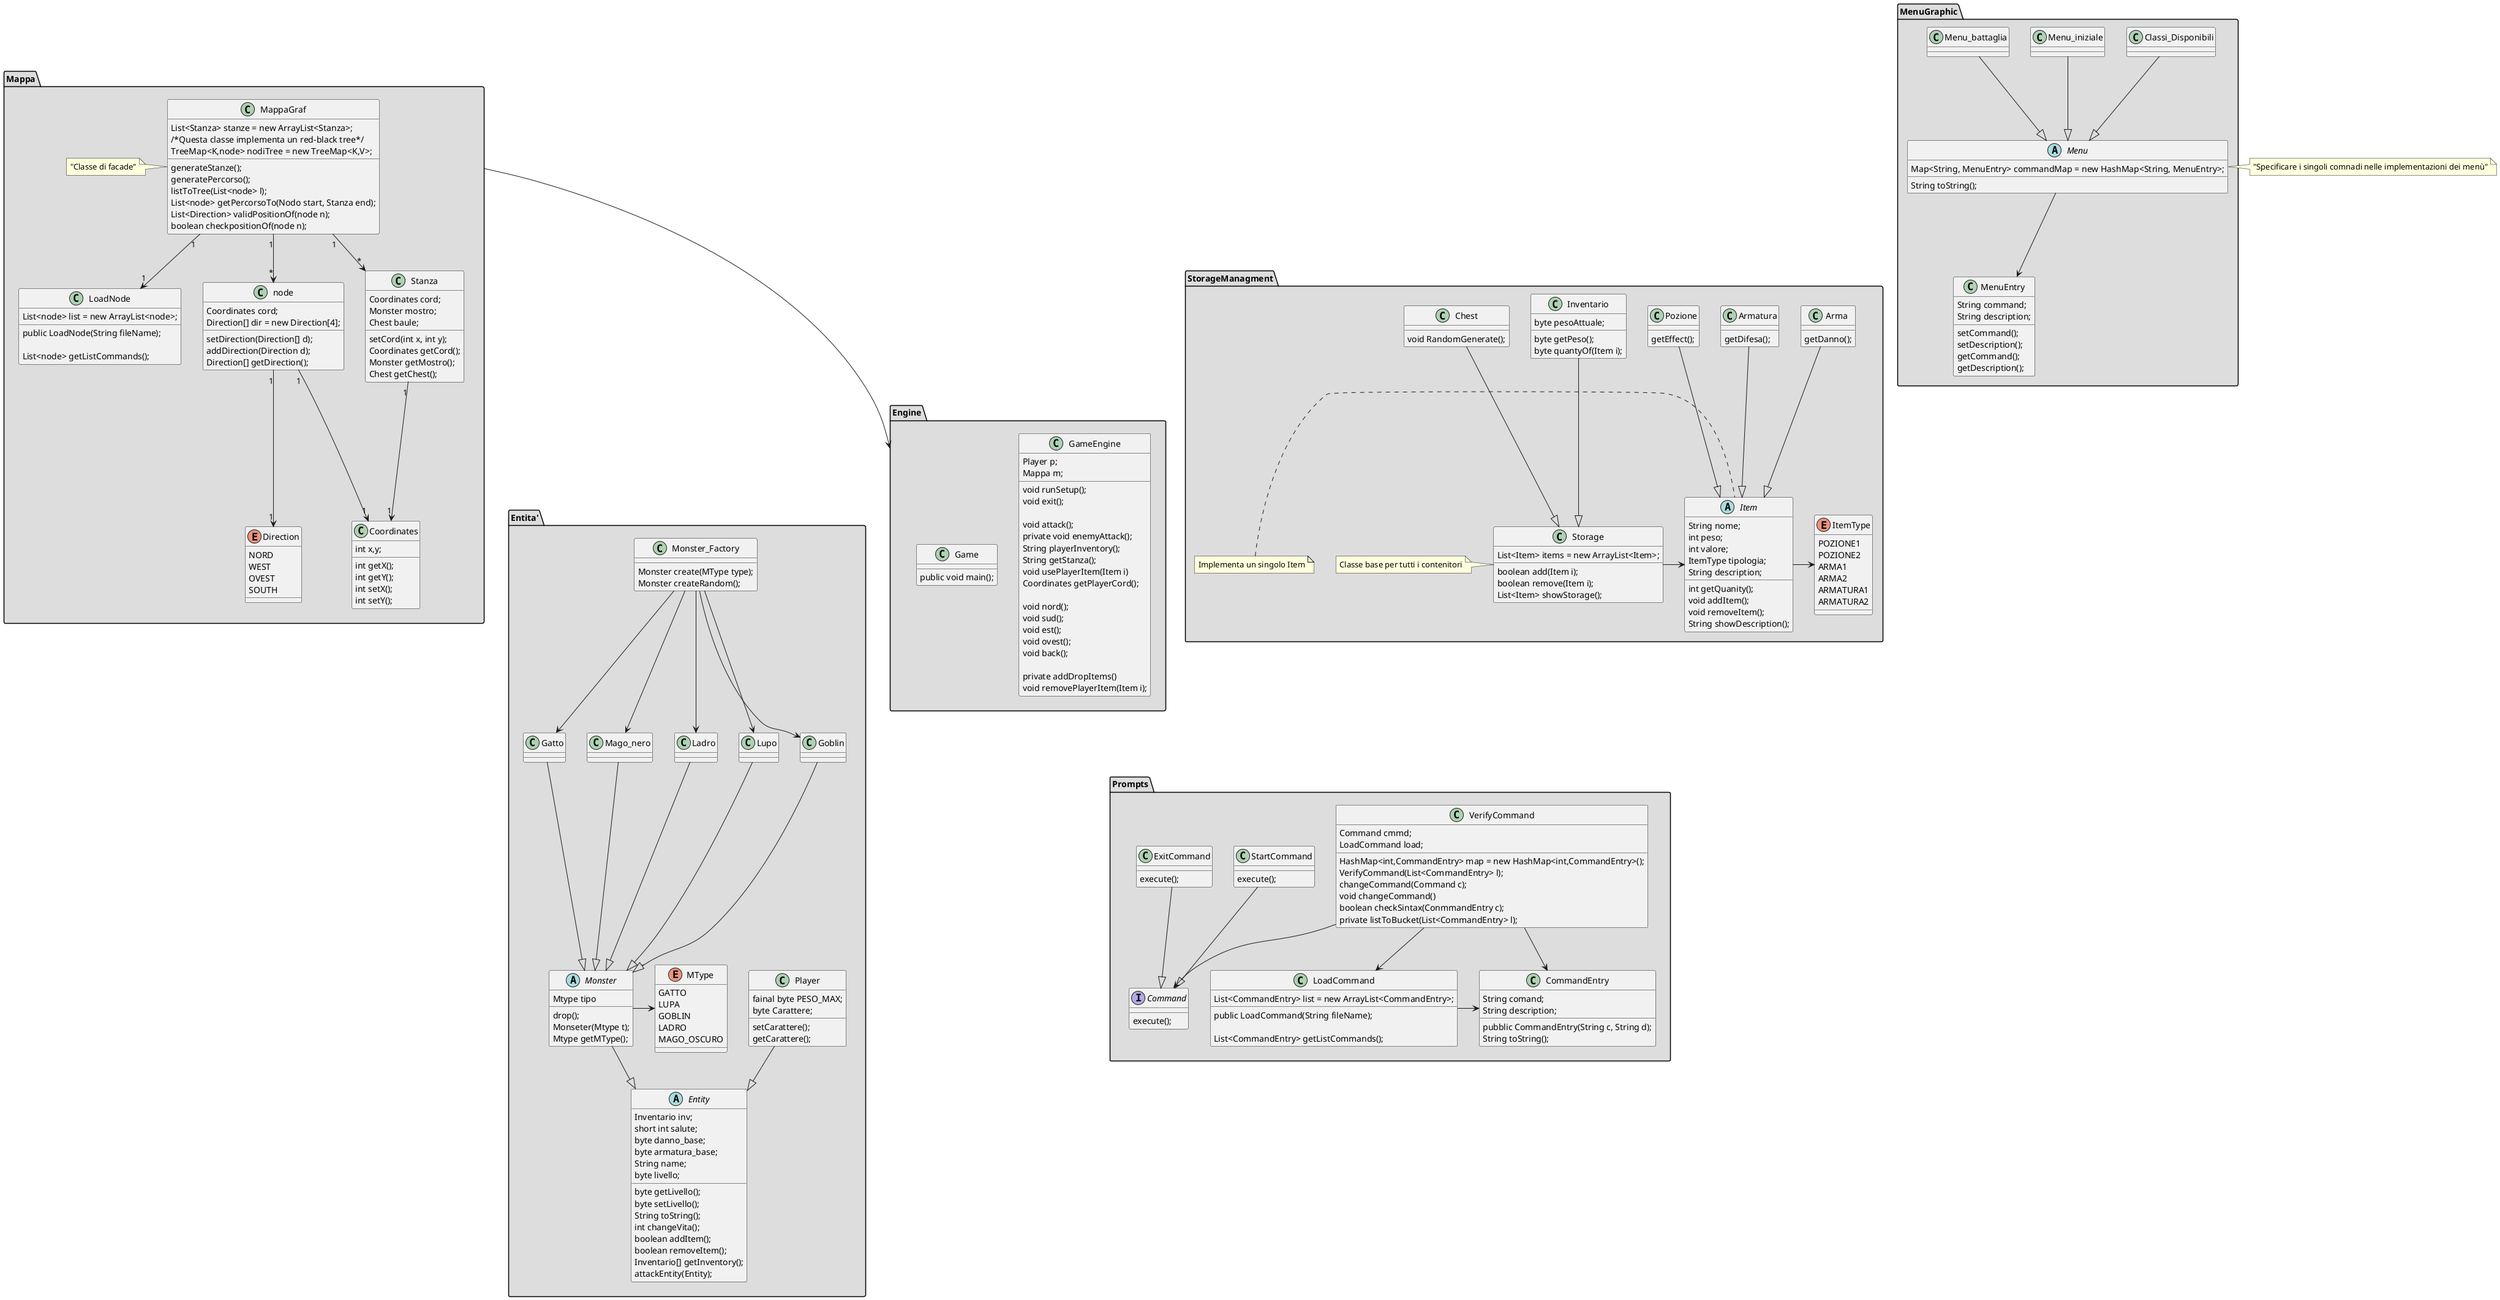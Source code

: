 @startuml
package "StorageManagment" #DDDDDD{  /'songole tipologie elementi'/
 abstract Item {
   String nome;
   int peso;
   int valore;
   ItemType tipologia;   
  int getQuanity();
  void addItem();
  void removeItem();
  String description;
  String showDescription();
   /'tutti set get'/
  
}
   enum ItemType{
POZIONE1
POZIONE2
ARMA1
ARMA2
ARMATURA1
ARMATURA2
}
note left of Item : Implementa un singolo Item 

 class Storage{   /'gestire elementi'/
  List<Item> items = new ArrayList<Item>;
  boolean add(Item i);
  boolean remove(Item i);   /'perché se si prova a cavare qualcosa non esiste ; oppure lancia una eccezione'/
  List<Item> showStorage();

}   
note left of Storage : Classe base per tutti i contenitori
 class Inventario{ /'Non serve pesoMax perche è gia presente in player'/
  byte pesoAttuale;  
  byte getPeso();
  byte quantyOf(Item i);
}

   class Chest{
  void RandomGenerate();
}

   class Arma{
  getDanno();

}
   class Armatura{
  getDifesa();
}
   class Pozione{
  getEffect();
}
}
Storage -> Item
Inventario --|> Storage
Arma --|> Item
Armatura --|> Item
Pozione --|> Item
Chest --|> Storage
Item -> ItemType


package "Entita'" #DDDDDD{ /'ADT tutti tipi di entità '/
enum MType{
  GATTO
  LUPA
  GOBLIN
  LADRO
  MAGO_OSCURO
  
}

abstract class Entity{
  Inventario inv;
  short int salute;
  byte danno_base;
  byte armatura_base;
  String name;
  byte livello;

  byte getLivello();
  byte setLivello();
  String toString();
  int changeVita();
  boolean addItem();
  boolean removeItem();
  Inventario[] getInventory();
  attackEntity(Entity);           /'con relativa probabilità'/
} 
class Player{
  fainal byte PESO_MAX;
  byte Carattere;
  setCarattere();
  getCarattere();


}
abstract class Monster{
  drop();   /'get inventory'/
  Mtype tipo
  Monseter(Mtype t);
  Mtype getMType();
}
class Monster_Factory{            /'classe astratta gestisce mostri'/

  Monster create(MType type);
  Monster createRandom();
}
class Gatto{

}
class Mago_nero{

}
class Ladro{

}
class Lupo{

}
class Goblin{

}
}
Monster -> MType
Player --|>Entity
Monster --|>Entity
Gatto ---|> Monster
Mago_nero ---|> Monster
Goblin ---|> Monster
Lupo ---|> Monster
Ladro ---|> Monster

Monster_Factory-->Gatto
Monster_Factory-->Mago_nero 
Monster_Factory-->Goblin 
Monster_Factory-->Lupo 
Monster_Factory-->Ladro 


package MenuGraphic #DDDDDD{
class MenuEntry{
   String command;
   String description;

  setCommand();
  setDescription();
  getCommand();
  getDescription();
  }

abstract class Menu{
   Map<String, MenuEntry> commandMap = new HashMap<String, MenuEntry>;
  
   String toString();
}
   class Classi_Disponibili {}
   class Menu_iniziale{}
   class Menu_battaglia{}
}
note left of Menu :"Specificare i singoli comnadi nelle implementazioni dei menù"
Menu --> MenuEntry
Classi_Disponibili --|> Menu
Menu_iniziale --|> Menu
Menu_battaglia --|> Menu


package Mappa #DDDDDD{             
   class Coordinates{
  int x,y;
  int getX();
  int getY();
  int setX();
  int setY();

}
  /'Classe che carica da file la lista dei nodi'/
  class LoadNode{
  List<node> list = new ArrayList<node>;
  public LoadNode(String fileName);
  
  List<node> getListCommands();
  
}

  class MappaGraf{
  List<Stanza> stanze = new ArrayList<Stanza>;
  /*Questa classe implementa un red-black tree*/
  TreeMap<K,node> nodiTree = new TreeMap<K,V>;

  generateStanze();
  generatePercorso();
  /'Converte la lista di nodi in un albero'/
  listToTree(List<node> l);
  List<node> getPercorsoTo(Nodo start, Stanza end);
  List<Direction> validPositionOf(node n);
  boolean checkpositionOf(node n);
  
  
}
note left of MappaGraf :"Classe di facade"

enum  Direction{
  NORD
  WEST
  OVEST
  SOUTH
}

class node
{
  Coordinates cord;
  Direction[] dir = new Direction[4];
  setDirection(Direction[] d);
  addDirection(Direction d);
  Direction[] getDirection();

}
   class Stanza{
  Coordinates cord;
  Monster mostro;
  setCord(int x, int y);
  Coordinates getCord();
  Chest baule;
  Monster getMostro();
  Chest getChest();
}

} 


MappaGraf "1"--> "*" Stanza
MappaGraf "1"--> "1" LoadNode
MappaGraf "1" --> "*" node
node"1" --> "1"Coordinates
node"1" --> "1"Direction
Stanza"1" --> "1"Coordinates


package Prompts #DDDDDD{
/'Questa class è un Singleton: tutto entra ed esce da qua'/
class CommandEntry{
  String comand;
  String description;
  pubblic CommandEntry(String c, String d);
  String toString();/'Restituisce command+description in una stringa'/
}

class LoadCommand{
  List<CommandEntry> list = new ArrayList<CommandEntry>;
  public LoadCommand(String fileName);
  
  List<CommandEntry> getListCommands();
  
}

class VerifyCommand{
  HashMap<int,CommandEntry> map = new HashMap<int,CommandEntry>();
  VerifyCommand(List<CommandEntry> l);
  Command cmmd;
  LoadCommand load;

  changeCommand(Command c);
  void changeCommand()
  boolean checkSintax(ConmmandEntry c);
  private listToBucket(List<CommandEntry> l); /'riempie la hashList(map) dalla List<CommandEntry> l'/
  
}
class StartCommand{
  execute();
}
class ExitCommand{
  execute();
}

interface Command{
  execute();
}

}
LoadCommand -> CommandEntry
VerifyCommand --> CommandEntry
VerifyCommand --> Command
VerifyCommand --> LoadCommand
StartCommand --|> Command
ExitCommand --|> Command


package Engine #DDDDDD{
/'organizzatore e gestore degli eventi del gioco'/
class GameEngine{
Player p;
Mappa m;

/'Setup runtime(es: nome Player)'/
void runSetup();
/'esce dal gioco e notifica a gui'/
void exit();

/'metodo che permette a player di attaccare '/
void attack();
/'Richiamato internamente quanto il nemico attacca'/
private void enemyAttack();
/'Restituisce una stringa con l'inventario del Player'/
String playerInventory();
/'Restituisce una stringa con oggetti e item in una staza'/
String getStanza();
/'Utilizza un item al interno del player'/
void usePlayerItem(Item i)
/'Restituisce le cordinate del player'/
Coordinates getPlayerCord();

/'Sposta Player a nord-sud-est-ovest-back'/
void nord();
void sud();
void est();
void ovest();
void back();

/'Aggiunge gli item dei drop del mostro al Player'/
private addDropItems()
/'Toglie un Item dal inventario del player'/
void removePlayerItem(Item i);



}
/'Questa è la classe main'/
class Game{
public void main();

}
}

Mappa ---> Engine 
Menu ---[hidden] Item
Item ---[hidden]> Prompts
Mappa ---[hidden]> "Entita'"
"Entita'" ---[hidden]> Prompts
@enduml
